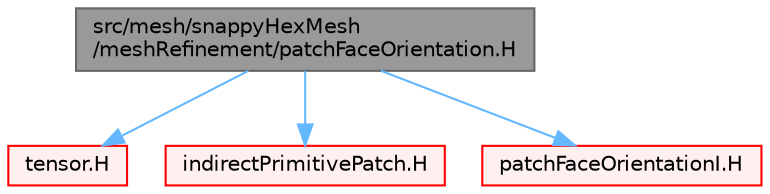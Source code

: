 digraph "src/mesh/snappyHexMesh/meshRefinement/patchFaceOrientation.H"
{
 // LATEX_PDF_SIZE
  bgcolor="transparent";
  edge [fontname=Helvetica,fontsize=10,labelfontname=Helvetica,labelfontsize=10];
  node [fontname=Helvetica,fontsize=10,shape=box,height=0.2,width=0.4];
  Node1 [id="Node000001",label="src/mesh/snappyHexMesh\l/meshRefinement/patchFaceOrientation.H",height=0.2,width=0.4,color="gray40", fillcolor="grey60", style="filled", fontcolor="black",tooltip=" "];
  Node1 -> Node2 [id="edge1_Node000001_Node000002",color="steelblue1",style="solid",tooltip=" "];
  Node2 [id="Node000002",label="tensor.H",height=0.2,width=0.4,color="red", fillcolor="#FFF0F0", style="filled",URL="$tensor_8H.html",tooltip=" "];
  Node1 -> Node94 [id="edge2_Node000001_Node000094",color="steelblue1",style="solid",tooltip=" "];
  Node94 [id="Node000094",label="indirectPrimitivePatch.H",height=0.2,width=0.4,color="red", fillcolor="#FFF0F0", style="filled",URL="$indirectPrimitivePatch_8H.html",tooltip=" "];
  Node1 -> Node218 [id="edge3_Node000001_Node000218",color="steelblue1",style="solid",tooltip=" "];
  Node218 [id="Node000218",label="patchFaceOrientationI.H",height=0.2,width=0.4,color="red", fillcolor="#FFF0F0", style="filled",URL="$patchFaceOrientationI_8H.html",tooltip=" "];
}
